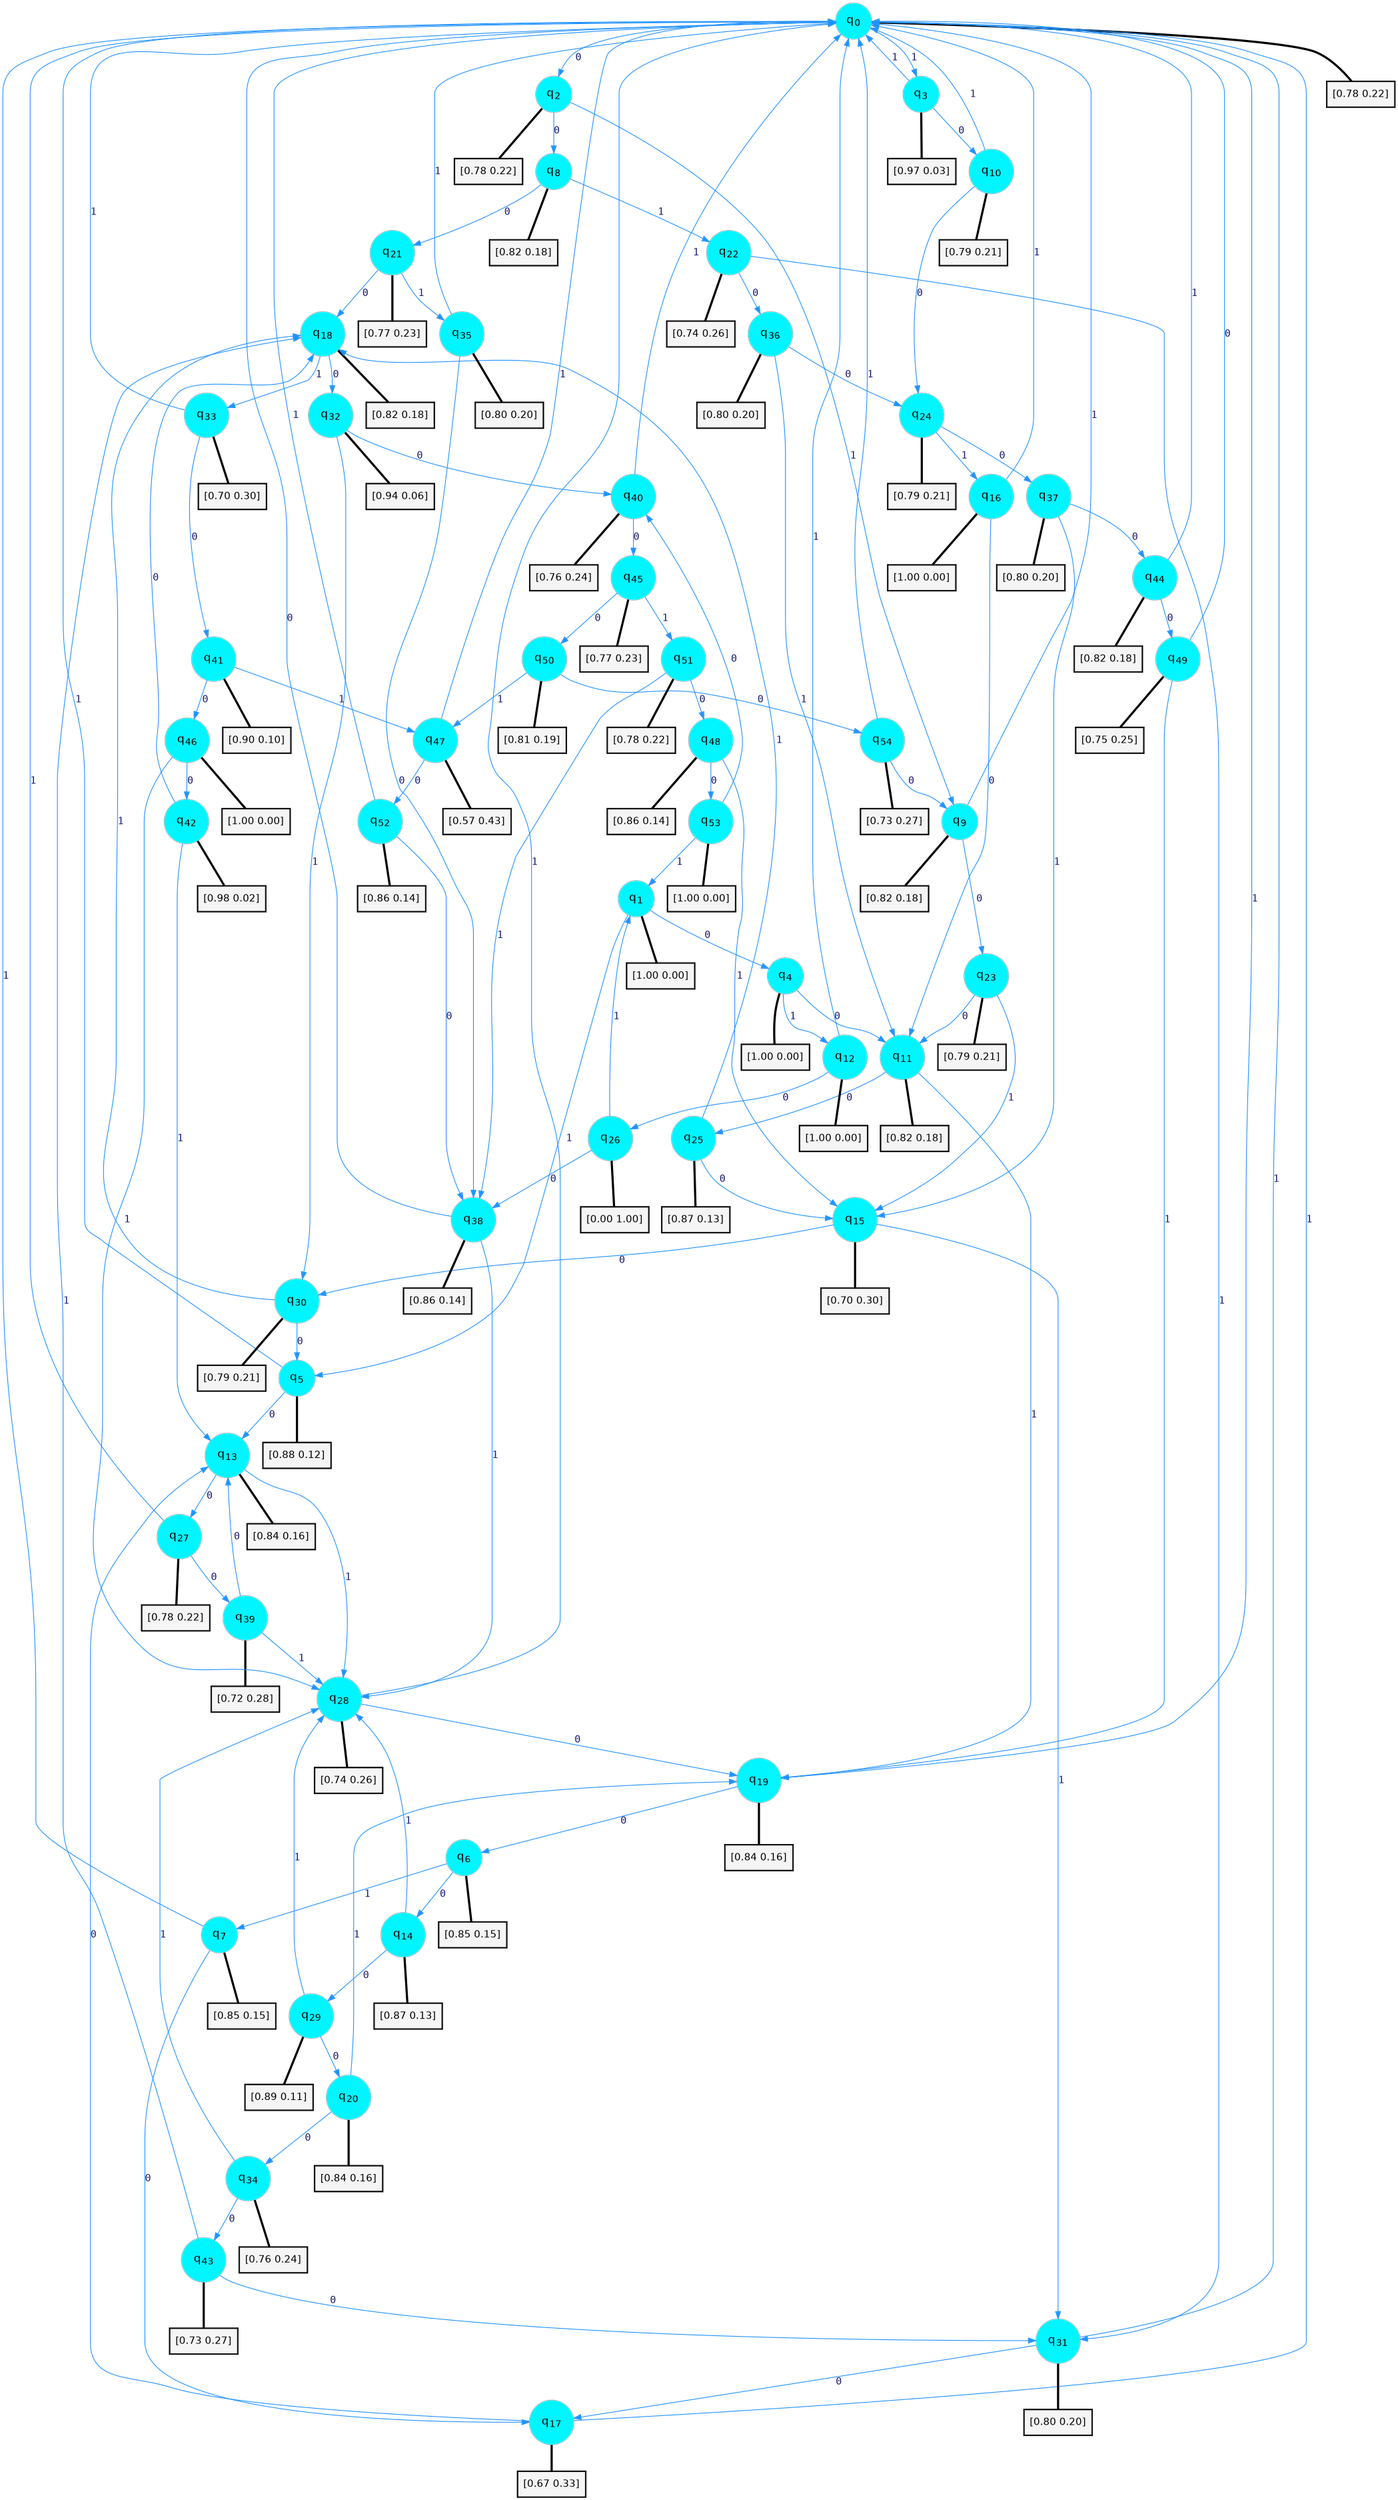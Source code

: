 digraph G {
graph [
bgcolor=transparent, dpi=300, rankdir=TD, size="40,25"];
node [
color=gray, fillcolor=turquoise1, fontcolor=black, fontname=Helvetica, fontsize=16, fontweight=bold, shape=circle, style=filled];
edge [
arrowsize=1, color=dodgerblue1, fontcolor=midnightblue, fontname=courier, fontweight=bold, penwidth=1, style=solid, weight=20];
0[label=<q<SUB>0</SUB>>];
1[label=<q<SUB>1</SUB>>];
2[label=<q<SUB>2</SUB>>];
3[label=<q<SUB>3</SUB>>];
4[label=<q<SUB>4</SUB>>];
5[label=<q<SUB>5</SUB>>];
6[label=<q<SUB>6</SUB>>];
7[label=<q<SUB>7</SUB>>];
8[label=<q<SUB>8</SUB>>];
9[label=<q<SUB>9</SUB>>];
10[label=<q<SUB>10</SUB>>];
11[label=<q<SUB>11</SUB>>];
12[label=<q<SUB>12</SUB>>];
13[label=<q<SUB>13</SUB>>];
14[label=<q<SUB>14</SUB>>];
15[label=<q<SUB>15</SUB>>];
16[label=<q<SUB>16</SUB>>];
17[label=<q<SUB>17</SUB>>];
18[label=<q<SUB>18</SUB>>];
19[label=<q<SUB>19</SUB>>];
20[label=<q<SUB>20</SUB>>];
21[label=<q<SUB>21</SUB>>];
22[label=<q<SUB>22</SUB>>];
23[label=<q<SUB>23</SUB>>];
24[label=<q<SUB>24</SUB>>];
25[label=<q<SUB>25</SUB>>];
26[label=<q<SUB>26</SUB>>];
27[label=<q<SUB>27</SUB>>];
28[label=<q<SUB>28</SUB>>];
29[label=<q<SUB>29</SUB>>];
30[label=<q<SUB>30</SUB>>];
31[label=<q<SUB>31</SUB>>];
32[label=<q<SUB>32</SUB>>];
33[label=<q<SUB>33</SUB>>];
34[label=<q<SUB>34</SUB>>];
35[label=<q<SUB>35</SUB>>];
36[label=<q<SUB>36</SUB>>];
37[label=<q<SUB>37</SUB>>];
38[label=<q<SUB>38</SUB>>];
39[label=<q<SUB>39</SUB>>];
40[label=<q<SUB>40</SUB>>];
41[label=<q<SUB>41</SUB>>];
42[label=<q<SUB>42</SUB>>];
43[label=<q<SUB>43</SUB>>];
44[label=<q<SUB>44</SUB>>];
45[label=<q<SUB>45</SUB>>];
46[label=<q<SUB>46</SUB>>];
47[label=<q<SUB>47</SUB>>];
48[label=<q<SUB>48</SUB>>];
49[label=<q<SUB>49</SUB>>];
50[label=<q<SUB>50</SUB>>];
51[label=<q<SUB>51</SUB>>];
52[label=<q<SUB>52</SUB>>];
53[label=<q<SUB>53</SUB>>];
54[label=<q<SUB>54</SUB>>];
55[label="[0.78 0.22]", shape=box,fontcolor=black, fontname=Helvetica, fontsize=14, penwidth=2, fillcolor=whitesmoke,color=black];
56[label="[1.00 0.00]", shape=box,fontcolor=black, fontname=Helvetica, fontsize=14, penwidth=2, fillcolor=whitesmoke,color=black];
57[label="[0.78 0.22]", shape=box,fontcolor=black, fontname=Helvetica, fontsize=14, penwidth=2, fillcolor=whitesmoke,color=black];
58[label="[0.97 0.03]", shape=box,fontcolor=black, fontname=Helvetica, fontsize=14, penwidth=2, fillcolor=whitesmoke,color=black];
59[label="[1.00 0.00]", shape=box,fontcolor=black, fontname=Helvetica, fontsize=14, penwidth=2, fillcolor=whitesmoke,color=black];
60[label="[0.88 0.12]", shape=box,fontcolor=black, fontname=Helvetica, fontsize=14, penwidth=2, fillcolor=whitesmoke,color=black];
61[label="[0.85 0.15]", shape=box,fontcolor=black, fontname=Helvetica, fontsize=14, penwidth=2, fillcolor=whitesmoke,color=black];
62[label="[0.85 0.15]", shape=box,fontcolor=black, fontname=Helvetica, fontsize=14, penwidth=2, fillcolor=whitesmoke,color=black];
63[label="[0.82 0.18]", shape=box,fontcolor=black, fontname=Helvetica, fontsize=14, penwidth=2, fillcolor=whitesmoke,color=black];
64[label="[0.82 0.18]", shape=box,fontcolor=black, fontname=Helvetica, fontsize=14, penwidth=2, fillcolor=whitesmoke,color=black];
65[label="[0.79 0.21]", shape=box,fontcolor=black, fontname=Helvetica, fontsize=14, penwidth=2, fillcolor=whitesmoke,color=black];
66[label="[0.82 0.18]", shape=box,fontcolor=black, fontname=Helvetica, fontsize=14, penwidth=2, fillcolor=whitesmoke,color=black];
67[label="[1.00 0.00]", shape=box,fontcolor=black, fontname=Helvetica, fontsize=14, penwidth=2, fillcolor=whitesmoke,color=black];
68[label="[0.84 0.16]", shape=box,fontcolor=black, fontname=Helvetica, fontsize=14, penwidth=2, fillcolor=whitesmoke,color=black];
69[label="[0.87 0.13]", shape=box,fontcolor=black, fontname=Helvetica, fontsize=14, penwidth=2, fillcolor=whitesmoke,color=black];
70[label="[0.70 0.30]", shape=box,fontcolor=black, fontname=Helvetica, fontsize=14, penwidth=2, fillcolor=whitesmoke,color=black];
71[label="[1.00 0.00]", shape=box,fontcolor=black, fontname=Helvetica, fontsize=14, penwidth=2, fillcolor=whitesmoke,color=black];
72[label="[0.67 0.33]", shape=box,fontcolor=black, fontname=Helvetica, fontsize=14, penwidth=2, fillcolor=whitesmoke,color=black];
73[label="[0.82 0.18]", shape=box,fontcolor=black, fontname=Helvetica, fontsize=14, penwidth=2, fillcolor=whitesmoke,color=black];
74[label="[0.84 0.16]", shape=box,fontcolor=black, fontname=Helvetica, fontsize=14, penwidth=2, fillcolor=whitesmoke,color=black];
75[label="[0.84 0.16]", shape=box,fontcolor=black, fontname=Helvetica, fontsize=14, penwidth=2, fillcolor=whitesmoke,color=black];
76[label="[0.77 0.23]", shape=box,fontcolor=black, fontname=Helvetica, fontsize=14, penwidth=2, fillcolor=whitesmoke,color=black];
77[label="[0.74 0.26]", shape=box,fontcolor=black, fontname=Helvetica, fontsize=14, penwidth=2, fillcolor=whitesmoke,color=black];
78[label="[0.79 0.21]", shape=box,fontcolor=black, fontname=Helvetica, fontsize=14, penwidth=2, fillcolor=whitesmoke,color=black];
79[label="[0.79 0.21]", shape=box,fontcolor=black, fontname=Helvetica, fontsize=14, penwidth=2, fillcolor=whitesmoke,color=black];
80[label="[0.87 0.13]", shape=box,fontcolor=black, fontname=Helvetica, fontsize=14, penwidth=2, fillcolor=whitesmoke,color=black];
81[label="[0.00 1.00]", shape=box,fontcolor=black, fontname=Helvetica, fontsize=14, penwidth=2, fillcolor=whitesmoke,color=black];
82[label="[0.78 0.22]", shape=box,fontcolor=black, fontname=Helvetica, fontsize=14, penwidth=2, fillcolor=whitesmoke,color=black];
83[label="[0.74 0.26]", shape=box,fontcolor=black, fontname=Helvetica, fontsize=14, penwidth=2, fillcolor=whitesmoke,color=black];
84[label="[0.89 0.11]", shape=box,fontcolor=black, fontname=Helvetica, fontsize=14, penwidth=2, fillcolor=whitesmoke,color=black];
85[label="[0.79 0.21]", shape=box,fontcolor=black, fontname=Helvetica, fontsize=14, penwidth=2, fillcolor=whitesmoke,color=black];
86[label="[0.80 0.20]", shape=box,fontcolor=black, fontname=Helvetica, fontsize=14, penwidth=2, fillcolor=whitesmoke,color=black];
87[label="[0.94 0.06]", shape=box,fontcolor=black, fontname=Helvetica, fontsize=14, penwidth=2, fillcolor=whitesmoke,color=black];
88[label="[0.70 0.30]", shape=box,fontcolor=black, fontname=Helvetica, fontsize=14, penwidth=2, fillcolor=whitesmoke,color=black];
89[label="[0.76 0.24]", shape=box,fontcolor=black, fontname=Helvetica, fontsize=14, penwidth=2, fillcolor=whitesmoke,color=black];
90[label="[0.80 0.20]", shape=box,fontcolor=black, fontname=Helvetica, fontsize=14, penwidth=2, fillcolor=whitesmoke,color=black];
91[label="[0.80 0.20]", shape=box,fontcolor=black, fontname=Helvetica, fontsize=14, penwidth=2, fillcolor=whitesmoke,color=black];
92[label="[0.80 0.20]", shape=box,fontcolor=black, fontname=Helvetica, fontsize=14, penwidth=2, fillcolor=whitesmoke,color=black];
93[label="[0.86 0.14]", shape=box,fontcolor=black, fontname=Helvetica, fontsize=14, penwidth=2, fillcolor=whitesmoke,color=black];
94[label="[0.72 0.28]", shape=box,fontcolor=black, fontname=Helvetica, fontsize=14, penwidth=2, fillcolor=whitesmoke,color=black];
95[label="[0.76 0.24]", shape=box,fontcolor=black, fontname=Helvetica, fontsize=14, penwidth=2, fillcolor=whitesmoke,color=black];
96[label="[0.90 0.10]", shape=box,fontcolor=black, fontname=Helvetica, fontsize=14, penwidth=2, fillcolor=whitesmoke,color=black];
97[label="[0.98 0.02]", shape=box,fontcolor=black, fontname=Helvetica, fontsize=14, penwidth=2, fillcolor=whitesmoke,color=black];
98[label="[0.73 0.27]", shape=box,fontcolor=black, fontname=Helvetica, fontsize=14, penwidth=2, fillcolor=whitesmoke,color=black];
99[label="[0.82 0.18]", shape=box,fontcolor=black, fontname=Helvetica, fontsize=14, penwidth=2, fillcolor=whitesmoke,color=black];
100[label="[0.77 0.23]", shape=box,fontcolor=black, fontname=Helvetica, fontsize=14, penwidth=2, fillcolor=whitesmoke,color=black];
101[label="[1.00 0.00]", shape=box,fontcolor=black, fontname=Helvetica, fontsize=14, penwidth=2, fillcolor=whitesmoke,color=black];
102[label="[0.57 0.43]", shape=box,fontcolor=black, fontname=Helvetica, fontsize=14, penwidth=2, fillcolor=whitesmoke,color=black];
103[label="[0.86 0.14]", shape=box,fontcolor=black, fontname=Helvetica, fontsize=14, penwidth=2, fillcolor=whitesmoke,color=black];
104[label="[0.75 0.25]", shape=box,fontcolor=black, fontname=Helvetica, fontsize=14, penwidth=2, fillcolor=whitesmoke,color=black];
105[label="[0.81 0.19]", shape=box,fontcolor=black, fontname=Helvetica, fontsize=14, penwidth=2, fillcolor=whitesmoke,color=black];
106[label="[0.78 0.22]", shape=box,fontcolor=black, fontname=Helvetica, fontsize=14, penwidth=2, fillcolor=whitesmoke,color=black];
107[label="[0.86 0.14]", shape=box,fontcolor=black, fontname=Helvetica, fontsize=14, penwidth=2, fillcolor=whitesmoke,color=black];
108[label="[1.00 0.00]", shape=box,fontcolor=black, fontname=Helvetica, fontsize=14, penwidth=2, fillcolor=whitesmoke,color=black];
109[label="[0.73 0.27]", shape=box,fontcolor=black, fontname=Helvetica, fontsize=14, penwidth=2, fillcolor=whitesmoke,color=black];
0->2 [label=0];
0->3 [label=1];
0->55 [arrowhead=none, penwidth=3,color=black];
1->4 [label=0];
1->5 [label=1];
1->56 [arrowhead=none, penwidth=3,color=black];
2->8 [label=0];
2->9 [label=1];
2->57 [arrowhead=none, penwidth=3,color=black];
3->10 [label=0];
3->0 [label=1];
3->58 [arrowhead=none, penwidth=3,color=black];
4->11 [label=0];
4->12 [label=1];
4->59 [arrowhead=none, penwidth=3,color=black];
5->13 [label=0];
5->0 [label=1];
5->60 [arrowhead=none, penwidth=3,color=black];
6->14 [label=0];
6->7 [label=1];
6->61 [arrowhead=none, penwidth=3,color=black];
7->17 [label=0];
7->0 [label=1];
7->62 [arrowhead=none, penwidth=3,color=black];
8->21 [label=0];
8->22 [label=1];
8->63 [arrowhead=none, penwidth=3,color=black];
9->23 [label=0];
9->0 [label=1];
9->64 [arrowhead=none, penwidth=3,color=black];
10->24 [label=0];
10->0 [label=1];
10->65 [arrowhead=none, penwidth=3,color=black];
11->25 [label=0];
11->19 [label=1];
11->66 [arrowhead=none, penwidth=3,color=black];
12->26 [label=0];
12->0 [label=1];
12->67 [arrowhead=none, penwidth=3,color=black];
13->27 [label=0];
13->28 [label=1];
13->68 [arrowhead=none, penwidth=3,color=black];
14->29 [label=0];
14->28 [label=1];
14->69 [arrowhead=none, penwidth=3,color=black];
15->30 [label=0];
15->31 [label=1];
15->70 [arrowhead=none, penwidth=3,color=black];
16->11 [label=0];
16->0 [label=1];
16->71 [arrowhead=none, penwidth=3,color=black];
17->13 [label=0];
17->0 [label=1];
17->72 [arrowhead=none, penwidth=3,color=black];
18->32 [label=0];
18->33 [label=1];
18->73 [arrowhead=none, penwidth=3,color=black];
19->6 [label=0];
19->0 [label=1];
19->74 [arrowhead=none, penwidth=3,color=black];
20->34 [label=0];
20->19 [label=1];
20->75 [arrowhead=none, penwidth=3,color=black];
21->18 [label=0];
21->35 [label=1];
21->76 [arrowhead=none, penwidth=3,color=black];
22->36 [label=0];
22->31 [label=1];
22->77 [arrowhead=none, penwidth=3,color=black];
23->11 [label=0];
23->15 [label=1];
23->78 [arrowhead=none, penwidth=3,color=black];
24->37 [label=0];
24->16 [label=1];
24->79 [arrowhead=none, penwidth=3,color=black];
25->15 [label=0];
25->18 [label=1];
25->80 [arrowhead=none, penwidth=3,color=black];
26->38 [label=0];
26->1 [label=1];
26->81 [arrowhead=none, penwidth=3,color=black];
27->39 [label=0];
27->0 [label=1];
27->82 [arrowhead=none, penwidth=3,color=black];
28->19 [label=0];
28->0 [label=1];
28->83 [arrowhead=none, penwidth=3,color=black];
29->20 [label=0];
29->28 [label=1];
29->84 [arrowhead=none, penwidth=3,color=black];
30->5 [label=0];
30->18 [label=1];
30->85 [arrowhead=none, penwidth=3,color=black];
31->17 [label=0];
31->0 [label=1];
31->86 [arrowhead=none, penwidth=3,color=black];
32->40 [label=0];
32->30 [label=1];
32->87 [arrowhead=none, penwidth=3,color=black];
33->41 [label=0];
33->0 [label=1];
33->88 [arrowhead=none, penwidth=3,color=black];
34->43 [label=0];
34->28 [label=1];
34->89 [arrowhead=none, penwidth=3,color=black];
35->38 [label=0];
35->0 [label=1];
35->90 [arrowhead=none, penwidth=3,color=black];
36->24 [label=0];
36->11 [label=1];
36->91 [arrowhead=none, penwidth=3,color=black];
37->44 [label=0];
37->15 [label=1];
37->92 [arrowhead=none, penwidth=3,color=black];
38->0 [label=0];
38->28 [label=1];
38->93 [arrowhead=none, penwidth=3,color=black];
39->13 [label=0];
39->28 [label=1];
39->94 [arrowhead=none, penwidth=3,color=black];
40->45 [label=0];
40->0 [label=1];
40->95 [arrowhead=none, penwidth=3,color=black];
41->46 [label=0];
41->47 [label=1];
41->96 [arrowhead=none, penwidth=3,color=black];
42->18 [label=0];
42->13 [label=1];
42->97 [arrowhead=none, penwidth=3,color=black];
43->31 [label=0];
43->18 [label=1];
43->98 [arrowhead=none, penwidth=3,color=black];
44->49 [label=0];
44->0 [label=1];
44->99 [arrowhead=none, penwidth=3,color=black];
45->50 [label=0];
45->51 [label=1];
45->100 [arrowhead=none, penwidth=3,color=black];
46->42 [label=0];
46->28 [label=1];
46->101 [arrowhead=none, penwidth=3,color=black];
47->52 [label=0];
47->0 [label=1];
47->102 [arrowhead=none, penwidth=3,color=black];
48->53 [label=0];
48->15 [label=1];
48->103 [arrowhead=none, penwidth=3,color=black];
49->0 [label=0];
49->19 [label=1];
49->104 [arrowhead=none, penwidth=3,color=black];
50->54 [label=0];
50->47 [label=1];
50->105 [arrowhead=none, penwidth=3,color=black];
51->48 [label=0];
51->38 [label=1];
51->106 [arrowhead=none, penwidth=3,color=black];
52->38 [label=0];
52->0 [label=1];
52->107 [arrowhead=none, penwidth=3,color=black];
53->40 [label=0];
53->1 [label=1];
53->108 [arrowhead=none, penwidth=3,color=black];
54->9 [label=0];
54->0 [label=1];
54->109 [arrowhead=none, penwidth=3,color=black];
}
